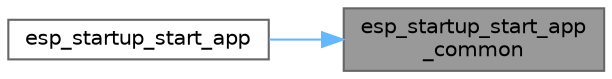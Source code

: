 digraph "esp_startup_start_app_common"
{
 // LATEX_PDF_SIZE
  bgcolor="transparent";
  edge [fontname=Helvetica,fontsize=10,labelfontname=Helvetica,labelfontsize=10];
  node [fontname=Helvetica,fontsize=10,shape=box,height=0.2,width=0.4];
  rankdir="RL";
  Node1 [id="Node000001",label="esp_startup_start_app\l_common",height=0.2,width=0.4,color="gray40", fillcolor="grey60", style="filled", fontcolor="black",tooltip=" "];
  Node1 -> Node2 [id="edge1_Node000001_Node000002",dir="back",color="steelblue1",style="solid",tooltip=" "];
  Node2 [id="Node000002",label="esp_startup_start_app",height=0.2,width=0.4,color="grey40", fillcolor="white", style="filled",URL="$_third_party_2_g_c_c_2_xtensa___e_s_p32_2port_8c.html#a21ae412a3f8e9a58f76651cc0f1f4d98",tooltip=" "];
}
